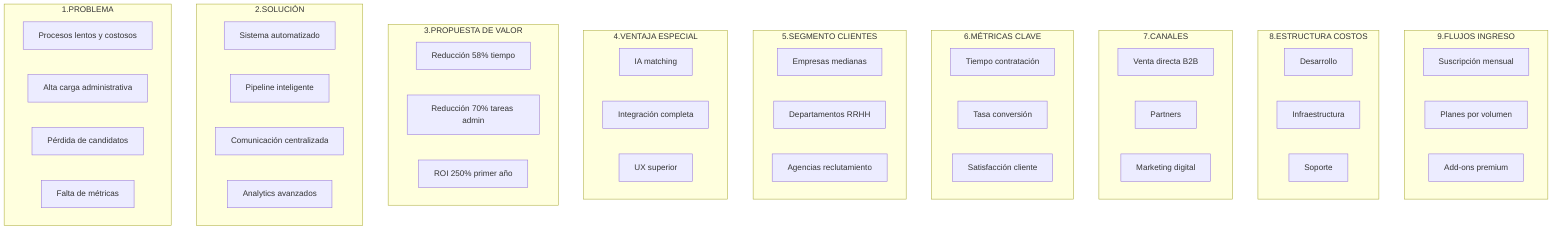 flowchart TD
    subgraph 9.FLUJOS INGRESO
        FI1[Suscripción mensual]
        FI2[Planes por volumen]
        FI3[Add-ons premium]
    end

    subgraph 8.ESTRUCTURA COSTOS
        EC1[Desarrollo]
        EC2[Infraestructura]
        EC3[Soporte]
    end

    subgraph 7.CANALES
        CH1[Venta directa B2B]
        CH2[Partners]
        CH3[Marketing digital]
    end

    subgraph 6.MÉTRICAS CLAVE
        M1[Tiempo contratación]
        M2[Tasa conversión]
        M3[Satisfacción cliente]
    end

    subgraph 5.SEGMENTO CLIENTES
        C1[Empresas medianas]
        C2[Departamentos RRHH]
        C3[Agencias reclutamiento]
    end

    subgraph 4.VENTAJA ESPECIAL
        VE1[IA matching]
        VE2[Integración completa]
        VE3[UX superior]
    end

    subgraph 3.PROPUESTA DE VALOR
        V1[Reducción 58% tiempo]
        V2[Reducción 70% tareas admin]
        V3[ROI 250% primer año]
    end

    subgraph 2.SOLUCIÓN
        S1[Sistema automatizado]
        S2[Pipeline inteligente]
        S3[Comunicación centralizada]
        S4[Analytics avanzados]
    end

    subgraph 1.PROBLEMA
        P1[Procesos lentos y costosos]
        P2[Alta carga administrativa]
        P3[Pérdida de candidatos]
        P4[Falta de métricas]
    end